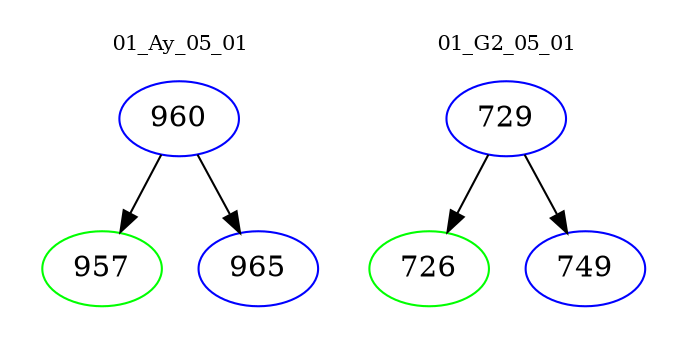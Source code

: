 digraph{
subgraph cluster_0 {
color = white
label = "01_Ay_05_01";
fontsize=10;
T0_960 [label="960", color="blue"]
T0_960 -> T0_957 [color="black"]
T0_957 [label="957", color="green"]
T0_960 -> T0_965 [color="black"]
T0_965 [label="965", color="blue"]
}
subgraph cluster_1 {
color = white
label = "01_G2_05_01";
fontsize=10;
T1_729 [label="729", color="blue"]
T1_729 -> T1_726 [color="black"]
T1_726 [label="726", color="green"]
T1_729 -> T1_749 [color="black"]
T1_749 [label="749", color="blue"]
}
}
